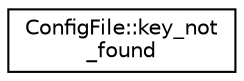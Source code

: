 digraph "Graphical Class Hierarchy"
{
 // INTERACTIVE_SVG=YES
 // LATEX_PDF_SIZE
  edge [fontname="Helvetica",fontsize="10",labelfontname="Helvetica",labelfontsize="10"];
  node [fontname="Helvetica",fontsize="10",shape=record];
  rankdir="LR";
  Node0 [label="ConfigFile::key_not\l_found",height=0.2,width=0.4,color="black", fillcolor="white", style="filled",URL="$d9/d20/struct_config_file_1_1key__not__found.html",tooltip=" "];
}
